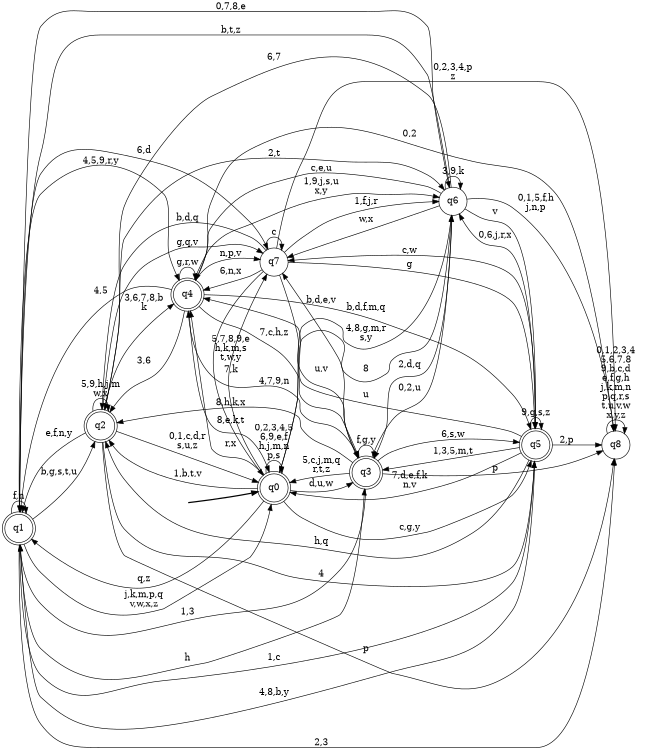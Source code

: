 digraph BlueStar {
__start0 [style = invis, shape = none, label = "", width = 0, height = 0];

rankdir=LR;
size="8,5";

s0 [style="rounded,filled", color="black", fillcolor="white" shape="doublecircle", label="q0"];
s1 [style="rounded,filled", color="black", fillcolor="white" shape="doublecircle", label="q1"];
s2 [style="rounded,filled", color="black", fillcolor="white" shape="doublecircle", label="q2"];
s3 [style="rounded,filled", color="black", fillcolor="white" shape="doublecircle", label="q3"];
s4 [style="rounded,filled", color="black", fillcolor="white" shape="doublecircle", label="q4"];
s5 [style="rounded,filled", color="black", fillcolor="white" shape="doublecircle", label="q5"];
s6 [style="filled", color="black", fillcolor="white" shape="circle", label="q6"];
s7 [style="filled", color="black", fillcolor="white" shape="circle", label="q7"];
s8 [style="filled", color="black", fillcolor="white" shape="circle", label="q8"];
subgraph cluster_main { 
	graph [pad=".75", ranksep="0.15", nodesep="0.15"];
	 style=invis; 
	__start0 -> s0 [penwidth=2];
}
s0 -> s0 [label="0,2,3,4,5\n6,9,e,f\nh,j,m,n\np,s"];
s0 -> s1 [label="q,z"];
s0 -> s2 [label="1,b,t,v"];
s0 -> s3 [label="d,u,w"];
s0 -> s4 [label="r,x"];
s0 -> s5 [label="c,g,y"];
s0 -> s6 [label="8"];
s0 -> s7 [label="7,k"];
s1 -> s0 [label="j,k,m,p,q\nv,w,x,z"];
s1 -> s1 [label="f,n"];
s1 -> s2 [label="b,g,s,t,u"];
s1 -> s3 [label="h"];
s1 -> s4 [label="4,5,9,r,y"];
s1 -> s5 [label="1,c"];
s1 -> s6 [label="0,7,8,e"];
s1 -> s7 [label="6,d"];
s1 -> s8 [label="2,3"];
s2 -> s0 [label="0,1,c,d,r\ns,u,z"];
s2 -> s1 [label="e,f,n,y"];
s2 -> s2 [label="5,9,h,j,m\nw,x"];
s2 -> s4 [label="3,6,7,8,b\nk"];
s2 -> s5 [label="4"];
s2 -> s6 [label="2,t"];
s2 -> s7 [label="g,q,v"];
s2 -> s8 [label="p"];
s3 -> s0 [label="5,c,j,m,q\nr,t,z"];
s3 -> s1 [label="1,3"];
s3 -> s2 [label="8,h,k,x"];
s3 -> s3 [label="f,g,y"];
s3 -> s4 [label="4,7,9,n"];
s3 -> s5 [label="6,s,w"];
s3 -> s6 [label="0,2,u"];
s3 -> s7 [label="b,d,e,v"];
s3 -> s8 [label="p"];
s4 -> s0 [label="8,e,k,t"];
s4 -> s1 [label="4,5"];
s4 -> s2 [label="3,6"];
s4 -> s3 [label="7,c,h,z"];
s4 -> s4 [label="g,r,w"];
s4 -> s5 [label="b,d,f,m,q"];
s4 -> s6 [label="1,9,j,s,u\nx,y"];
s4 -> s7 [label="n,p,v"];
s4 -> s8 [label="0,2"];
s5 -> s0 [label="7,d,e,f,k\nn,v"];
s5 -> s1 [label="4,8,b,y"];
s5 -> s2 [label="h,q"];
s5 -> s3 [label="1,3,5,m,t"];
s5 -> s4 [label="u"];
s5 -> s5 [label="9,g,s,z"];
s5 -> s6 [label="0,6,j,r,x"];
s5 -> s7 [label="c,w"];
s5 -> s8 [label="2,p"];
s6 -> s0 [label="4,8,g,m,r\ns,y"];
s6 -> s1 [label="b,t,z"];
s6 -> s2 [label="6,7"];
s6 -> s3 [label="2,d,q"];
s6 -> s4 [label="c,e,u"];
s6 -> s5 [label="v"];
s6 -> s6 [label="3,9,k"];
s6 -> s7 [label="w,x"];
s6 -> s8 [label="0,1,5,f,h\nj,n,p"];
s7 -> s0 [label="5,7,8,9,e\nh,k,m,s\nt,w,y"];
s7 -> s2 [label="b,d,q"];
s7 -> s3 [label="u,v"];
s7 -> s4 [label="6,n,x"];
s7 -> s5 [label="g"];
s7 -> s6 [label="1,f,j,r"];
s7 -> s7 [label="c"];
s7 -> s8 [label="0,2,3,4,p\nz"];
s8 -> s8 [label="0,1,2,3,4\n5,6,7,8\n9,b,c,d\ne,f,g,h\nj,k,m,n\np,q,r,s\nt,u,v,w\nx,y,z"];

}